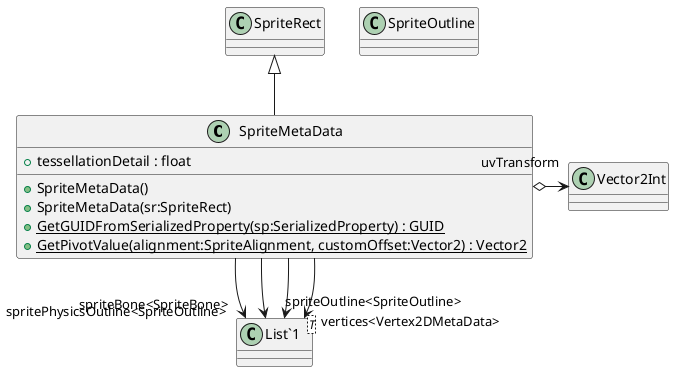 @startuml
class SpriteMetaData {
    + tessellationDetail : float
    + SpriteMetaData()
    + SpriteMetaData(sr:SpriteRect)
    + {static} GetGUIDFromSerializedProperty(sp:SerializedProperty) : GUID
    + {static} GetPivotValue(alignment:SpriteAlignment, customOffset:Vector2) : Vector2
}
class SpriteOutline {
}
class "List`1"<T> {
}
SpriteRect <|-- SpriteMetaData
SpriteMetaData --> "spriteBone<SpriteBone>" "List`1"
SpriteMetaData --> "spriteOutline<SpriteOutline>" "List`1"
SpriteMetaData --> "vertices<Vertex2DMetaData>" "List`1"
SpriteMetaData --> "spritePhysicsOutline<SpriteOutline>" "List`1"
SpriteMetaData o-> "uvTransform" Vector2Int
@enduml

